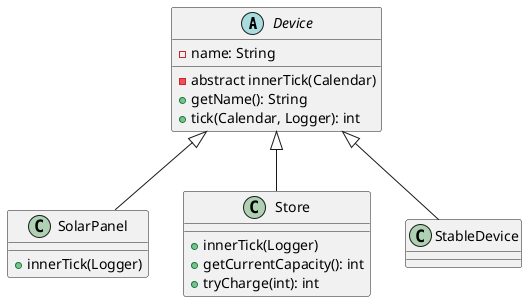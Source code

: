 @startuml
abstract class Device {
  - name: String
  - abstract innerTick(Calendar)
  + getName(): String
  + tick(Calendar, Logger): int
}

class SolarPanel {
  + innerTick(Logger)
}

class Store {
  + innerTick(Logger)
  + getCurrentCapacity(): int
  + tryCharge(int): int
}

Device <|-- SolarPanel

Device <|-- StableDevice

Device <|-- Store

@enduml
